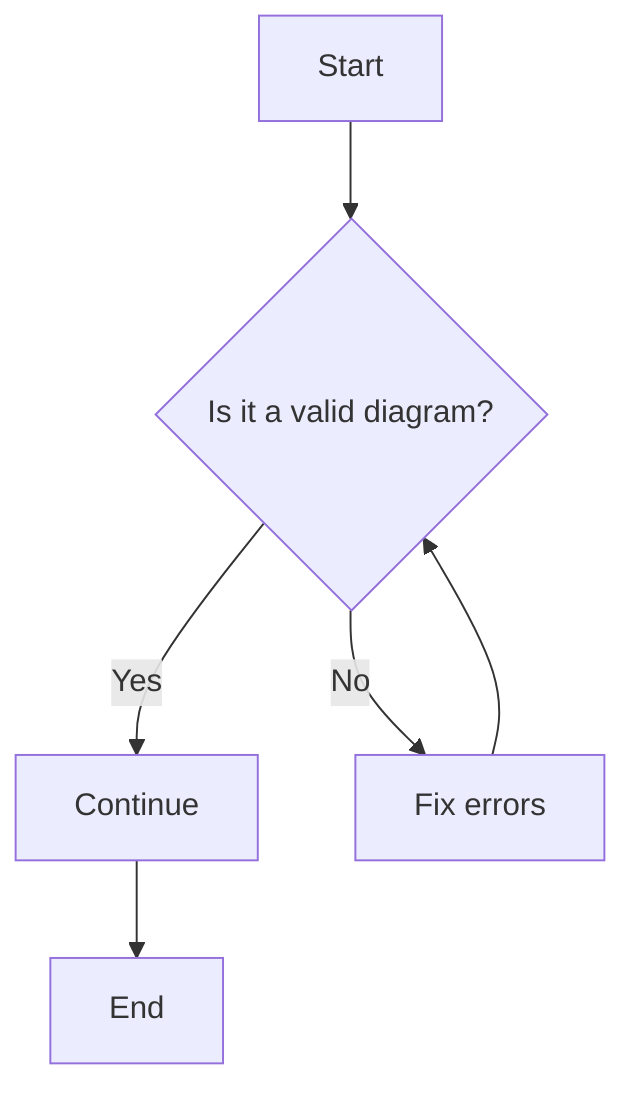 graph TD
    A[Start] --> B{Is it a valid diagram?}
    B -->|Yes| C[Continue]
    B -->|No| D[Fix errors]
    D --> B
    C --> E[End]